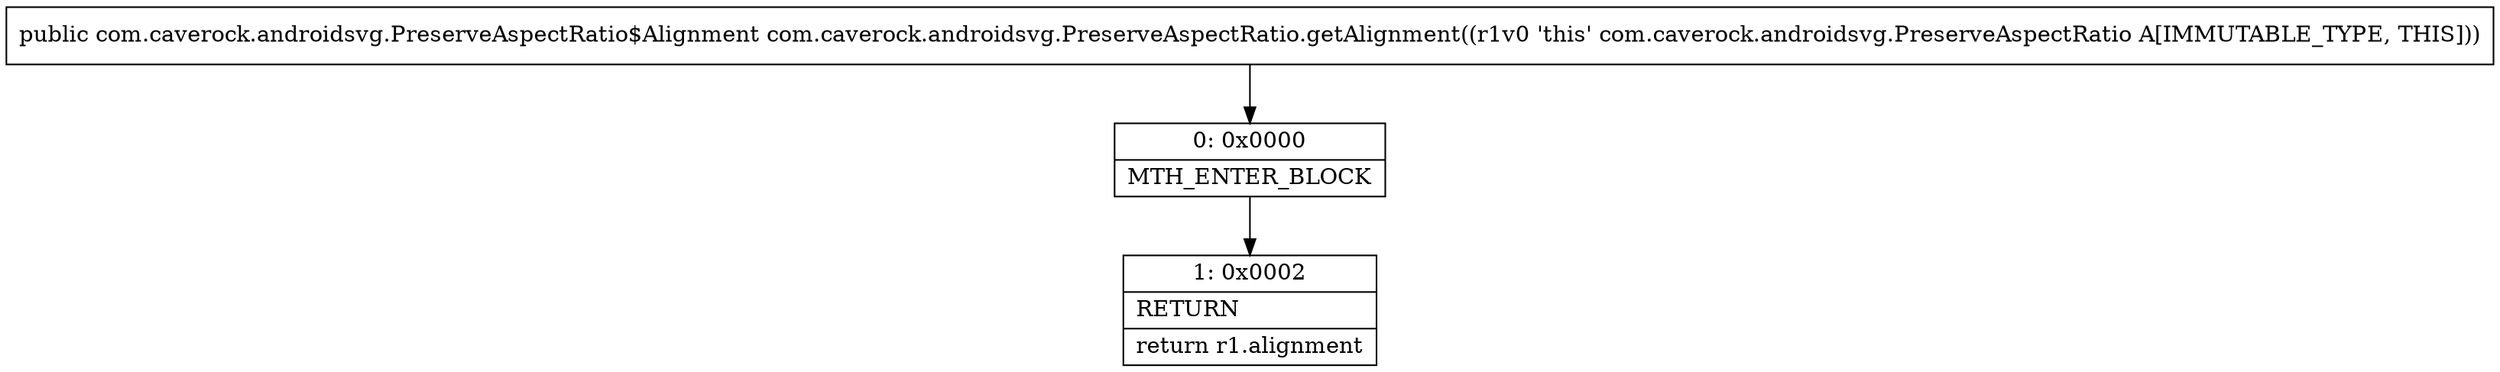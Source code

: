 digraph "CFG forcom.caverock.androidsvg.PreserveAspectRatio.getAlignment()Lcom\/caverock\/androidsvg\/PreserveAspectRatio$Alignment;" {
Node_0 [shape=record,label="{0\:\ 0x0000|MTH_ENTER_BLOCK\l}"];
Node_1 [shape=record,label="{1\:\ 0x0002|RETURN\l|return r1.alignment\l}"];
MethodNode[shape=record,label="{public com.caverock.androidsvg.PreserveAspectRatio$Alignment com.caverock.androidsvg.PreserveAspectRatio.getAlignment((r1v0 'this' com.caverock.androidsvg.PreserveAspectRatio A[IMMUTABLE_TYPE, THIS])) }"];
MethodNode -> Node_0;
Node_0 -> Node_1;
}

